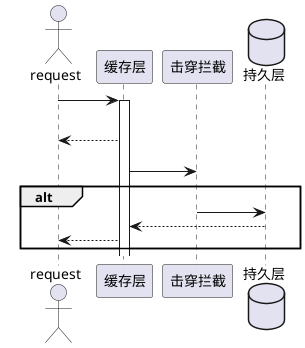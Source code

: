 @startuml
actor request
participant 缓存层 as cache
participant 击穿拦截    as breakdown
database 持久层    as db

request -> cache
activate cache
alt 存在
    cache --> request
else 不存在
    cache -> breakdown
    alt
    breakdown -> db
    db --> cache
    cache --> request
end
@enduml
